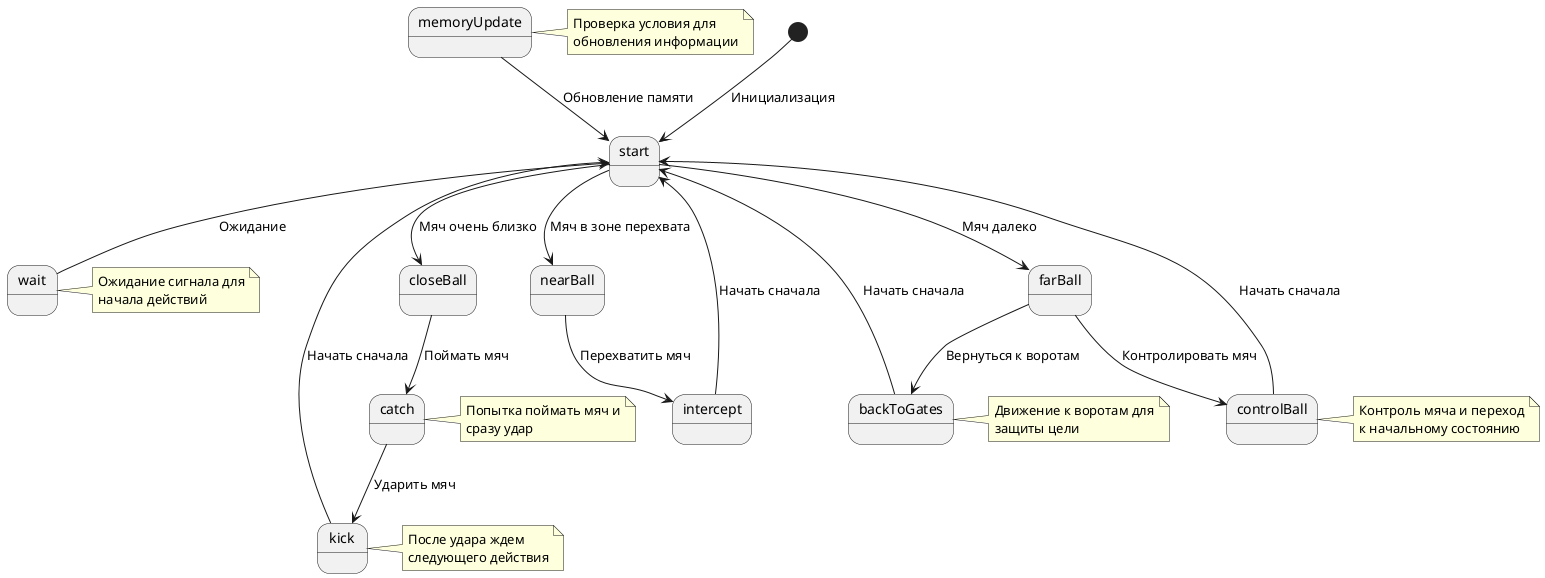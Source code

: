 @startuml
[*] --> start : Инициализация

state "start" as start
state "closeBall" as closeBall
state "nearBall" as nearBall
state "farBall" as farBall
state "catch" as catch
state "kick" as kick
state "intercept" as intercept
state "wait" as wait
state "backToGates" as backToGates
state "controlBall" as controlBall
state "memoryUpdate" as memoryUpdate

start --> closeBall : Мяч очень близко
start --> nearBall : Мяч в зоне перехвата
start --> farBall : Мяч далеко

closeBall --> catch : Поймать мяч
catch --> kick : Ударить мяч
kick --> start : Начать сначала

nearBall --> intercept : Перехватить мяч
intercept --> start : Начать сначала

farBall --> backToGates : Вернуться к воротам
farBall --> controlBall : Контролировать мяч

controlBall --> start : Начать сначала
backToGates --> start : Начать сначала

memoryUpdate --> start : Обновление памяти

wait -up-> start : Ожидание

note right of wait
    Ожидание сигнала для
    начала действий
end note

note right of memoryUpdate
    Проверка условия для
    обновления информации
end note

note right of backToGates
    Движение к воротам для
    защиты цели
end note

note right of controlBall
    Контроль мяча и переход
    к начальному состоянию
end note

note right of kick
    После удара ждем
    следующего действия
end note

note right of catch
    Попытка поймать мяч и
    сразу удар
end note

@enduml